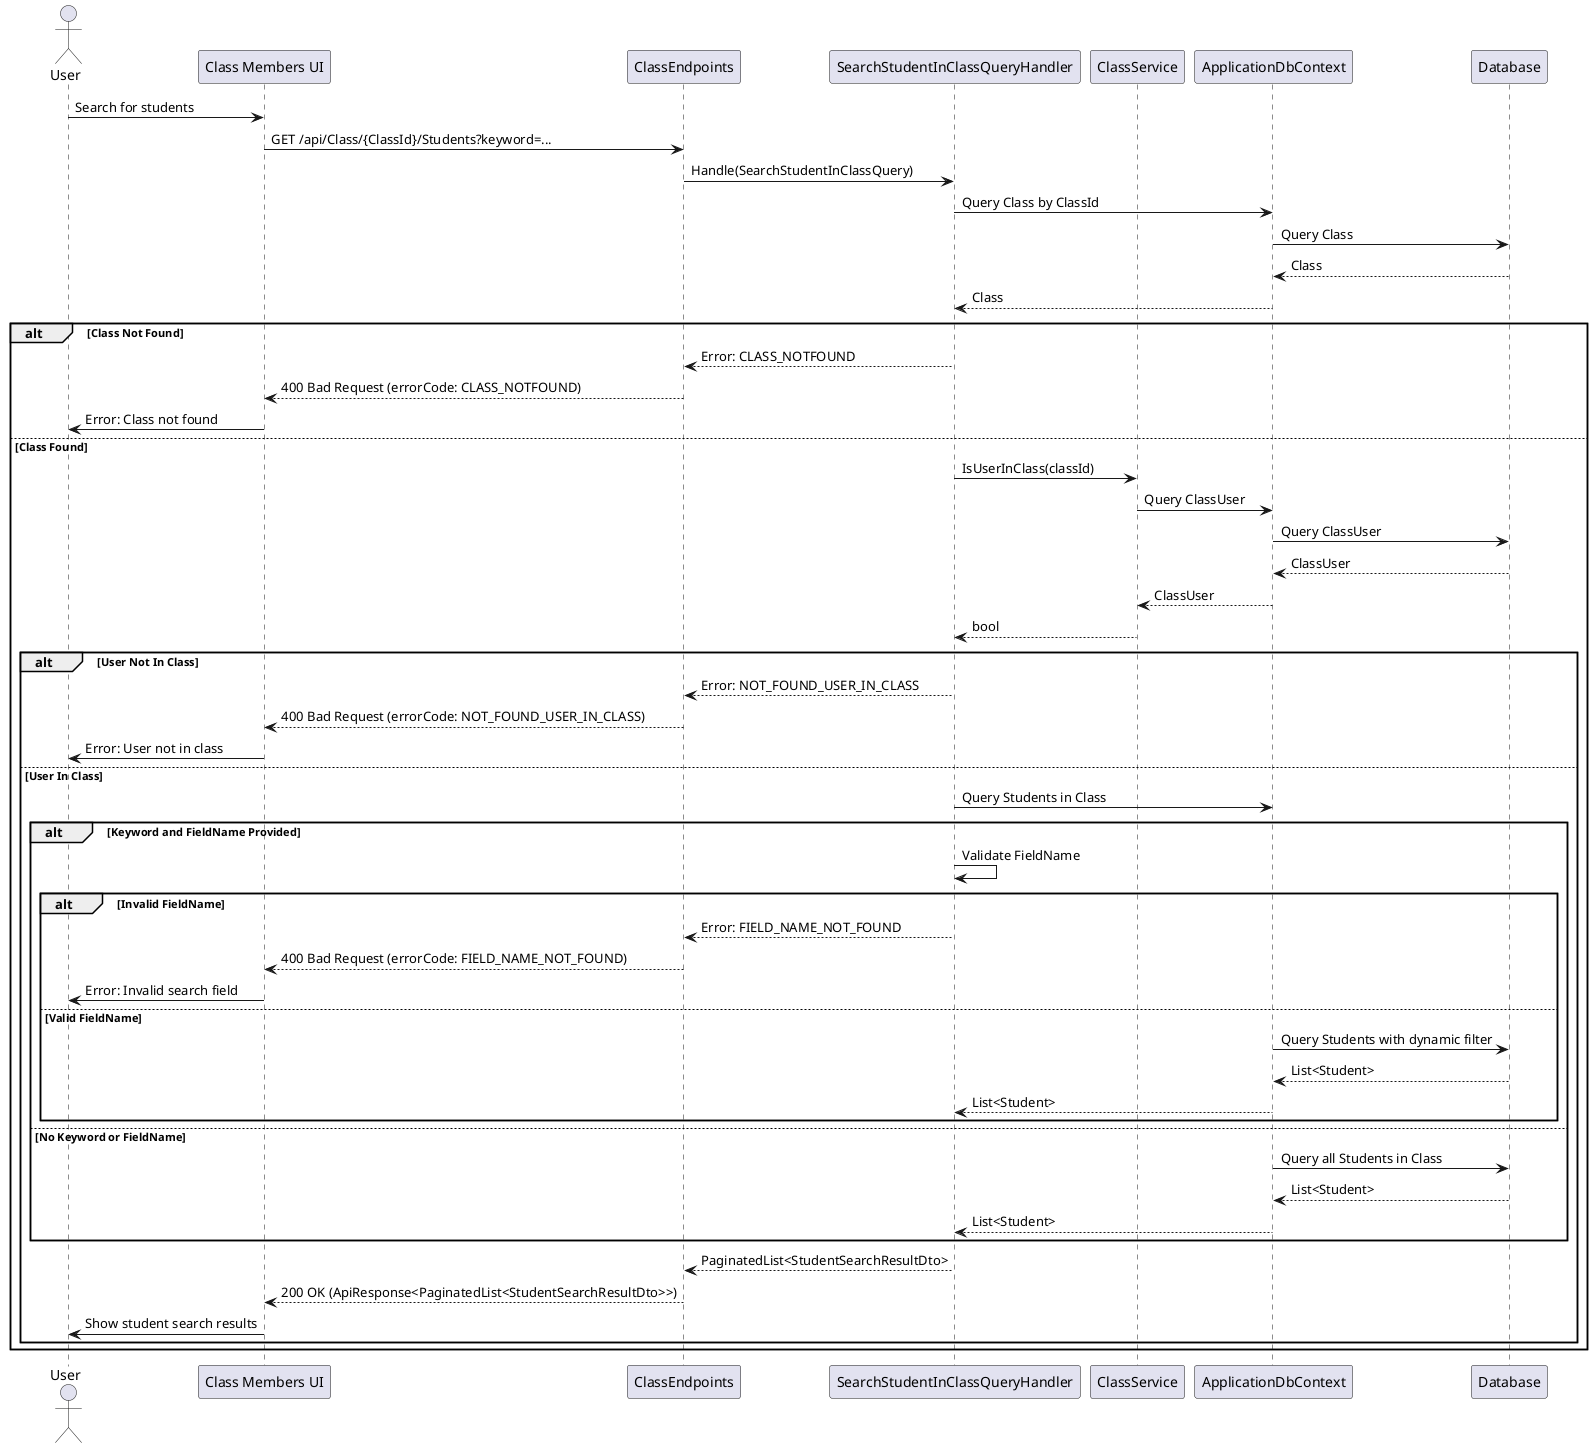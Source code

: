 @startuml
actor User
participant "Class Members UI" as UI
participant ClassEndpoints
participant SearchStudentInClassQueryHandler as Handler
participant ClassService
participant ApplicationDbContext
participant Database

User -> UI : Search for students
UI -> ClassEndpoints : GET /api/Class/{ClassId}/Students?keyword=...
ClassEndpoints -> Handler : Handle(SearchStudentInClassQuery)
Handler -> ApplicationDbContext : Query Class by ClassId
ApplicationDbContext -> Database : Query Class
Database --> ApplicationDbContext : Class
ApplicationDbContext --> Handler : Class
alt Class Not Found
    Handler --> ClassEndpoints : Error: CLASS_NOTFOUND
    ClassEndpoints --> UI : 400 Bad Request (errorCode: CLASS_NOTFOUND)
    UI -> User : Error: Class not found
else Class Found
    Handler -> ClassService : IsUserInClass(classId)
    ClassService -> ApplicationDbContext : Query ClassUser
    ApplicationDbContext -> Database : Query ClassUser
    Database --> ApplicationDbContext : ClassUser
    ApplicationDbContext --> ClassService : ClassUser
    ClassService --> Handler : bool
    alt User Not In Class
        Handler --> ClassEndpoints : Error: NOT_FOUND_USER_IN_CLASS
        ClassEndpoints --> UI : 400 Bad Request (errorCode: NOT_FOUND_USER_IN_CLASS)
        UI -> User : Error: User not in class
    else User In Class
        Handler -> ApplicationDbContext : Query Students in Class
        alt Keyword and FieldName Provided
            Handler -> Handler : Validate FieldName
            alt Invalid FieldName
                Handler --> ClassEndpoints : Error: FIELD_NAME_NOT_FOUND
                ClassEndpoints --> UI : 400 Bad Request (errorCode: FIELD_NAME_NOT_FOUND)
                UI -> User : Error: Invalid search field
            else Valid FieldName
                ApplicationDbContext -> Database : Query Students with dynamic filter
                Database --> ApplicationDbContext : List<Student>
                ApplicationDbContext --> Handler : List<Student>
            end
        else No Keyword or FieldName
            ApplicationDbContext -> Database : Query all Students in Class
            Database --> ApplicationDbContext : List<Student>
            ApplicationDbContext --> Handler : List<Student>
        end
        Handler --> ClassEndpoints : PaginatedList<StudentSearchResultDto>
        ClassEndpoints --> UI : 200 OK (ApiResponse<PaginatedList<StudentSearchResultDto>>)
        UI -> User : Show student search results
    end
end
@enduml